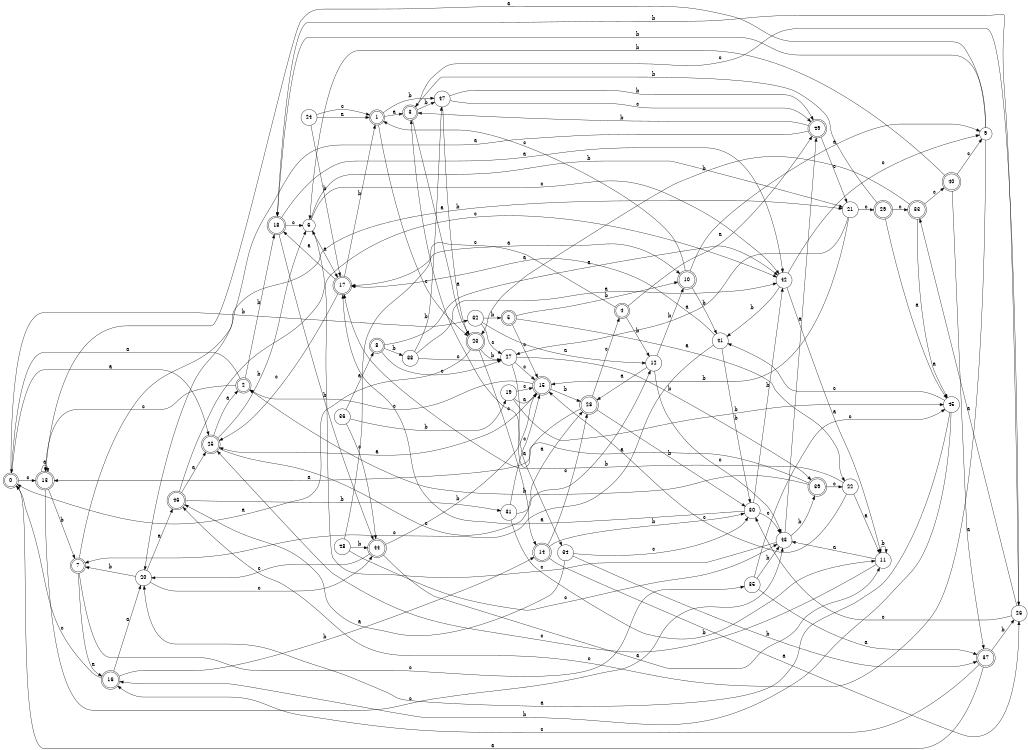 digraph n40_5 {
__start0 [label="" shape="none"];

rankdir=LR;
size="8,5";

s0 [style="rounded,filled", color="black", fillcolor="white" shape="doublecircle", label="0"];
s1 [style="rounded,filled", color="black", fillcolor="white" shape="doublecircle", label="1"];
s2 [style="rounded,filled", color="black", fillcolor="white" shape="doublecircle", label="2"];
s3 [style="rounded,filled", color="black", fillcolor="white" shape="doublecircle", label="3"];
s4 [style="rounded,filled", color="black", fillcolor="white" shape="doublecircle", label="4"];
s5 [style="rounded,filled", color="black", fillcolor="white" shape="doublecircle", label="5"];
s6 [style="filled", color="black", fillcolor="white" shape="circle", label="6"];
s7 [style="rounded,filled", color="black", fillcolor="white" shape="doublecircle", label="7"];
s8 [style="rounded,filled", color="black", fillcolor="white" shape="doublecircle", label="8"];
s9 [style="filled", color="black", fillcolor="white" shape="circle", label="9"];
s10 [style="rounded,filled", color="black", fillcolor="white" shape="doublecircle", label="10"];
s11 [style="filled", color="black", fillcolor="white" shape="circle", label="11"];
s12 [style="filled", color="black", fillcolor="white" shape="circle", label="12"];
s13 [style="rounded,filled", color="black", fillcolor="white" shape="doublecircle", label="13"];
s14 [style="rounded,filled", color="black", fillcolor="white" shape="doublecircle", label="14"];
s15 [style="rounded,filled", color="black", fillcolor="white" shape="doublecircle", label="15"];
s16 [style="rounded,filled", color="black", fillcolor="white" shape="doublecircle", label="16"];
s17 [style="rounded,filled", color="black", fillcolor="white" shape="doublecircle", label="17"];
s18 [style="rounded,filled", color="black", fillcolor="white" shape="doublecircle", label="18"];
s19 [style="filled", color="black", fillcolor="white" shape="circle", label="19"];
s20 [style="filled", color="black", fillcolor="white" shape="circle", label="20"];
s21 [style="filled", color="black", fillcolor="white" shape="circle", label="21"];
s22 [style="filled", color="black", fillcolor="white" shape="circle", label="22"];
s23 [style="rounded,filled", color="black", fillcolor="white" shape="doublecircle", label="23"];
s24 [style="filled", color="black", fillcolor="white" shape="circle", label="24"];
s25 [style="rounded,filled", color="black", fillcolor="white" shape="doublecircle", label="25"];
s26 [style="filled", color="black", fillcolor="white" shape="circle", label="26"];
s27 [style="filled", color="black", fillcolor="white" shape="circle", label="27"];
s28 [style="rounded,filled", color="black", fillcolor="white" shape="doublecircle", label="28"];
s29 [style="rounded,filled", color="black", fillcolor="white" shape="doublecircle", label="29"];
s30 [style="filled", color="black", fillcolor="white" shape="circle", label="30"];
s31 [style="filled", color="black", fillcolor="white" shape="circle", label="31"];
s32 [style="filled", color="black", fillcolor="white" shape="circle", label="32"];
s33 [style="rounded,filled", color="black", fillcolor="white" shape="doublecircle", label="33"];
s34 [style="filled", color="black", fillcolor="white" shape="circle", label="34"];
s35 [style="filled", color="black", fillcolor="white" shape="circle", label="35"];
s36 [style="filled", color="black", fillcolor="white" shape="circle", label="36"];
s37 [style="rounded,filled", color="black", fillcolor="white" shape="doublecircle", label="37"];
s38 [style="filled", color="black", fillcolor="white" shape="circle", label="38"];
s39 [style="rounded,filled", color="black", fillcolor="white" shape="doublecircle", label="39"];
s40 [style="rounded,filled", color="black", fillcolor="white" shape="doublecircle", label="40"];
s41 [style="filled", color="black", fillcolor="white" shape="circle", label="41"];
s42 [style="filled", color="black", fillcolor="white" shape="circle", label="42"];
s43 [style="filled", color="black", fillcolor="white" shape="circle", label="43"];
s44 [style="rounded,filled", color="black", fillcolor="white" shape="doublecircle", label="44"];
s45 [style="filled", color="black", fillcolor="white" shape="circle", label="45"];
s46 [style="rounded,filled", color="black", fillcolor="white" shape="doublecircle", label="46"];
s47 [style="filled", color="black", fillcolor="white" shape="circle", label="47"];
s48 [style="filled", color="black", fillcolor="white" shape="circle", label="48"];
s49 [style="rounded,filled", color="black", fillcolor="white" shape="doublecircle", label="49"];
s0 -> s25 [label="a"];
s0 -> s32 [label="b"];
s0 -> s13 [label="c"];
s1 -> s3 [label="a"];
s1 -> s47 [label="b"];
s1 -> s23 [label="c"];
s2 -> s0 [label="a"];
s2 -> s18 [label="b"];
s2 -> s13 [label="c"];
s3 -> s23 [label="a"];
s3 -> s47 [label="b"];
s3 -> s26 [label="c"];
s4 -> s49 [label="a"];
s4 -> s12 [label="b"];
s4 -> s17 [label="c"];
s5 -> s22 [label="a"];
s5 -> s10 [label="b"];
s5 -> s15 [label="c"];
s6 -> s17 [label="a"];
s6 -> s21 [label="b"];
s6 -> s42 [label="c"];
s7 -> s16 [label="a"];
s7 -> s21 [label="b"];
s7 -> s35 [label="c"];
s8 -> s42 [label="a"];
s8 -> s38 [label="b"];
s8 -> s27 [label="c"];
s9 -> s13 [label="a"];
s9 -> s18 [label="b"];
s9 -> s46 [label="c"];
s10 -> s9 [label="a"];
s10 -> s41 [label="b"];
s10 -> s1 [label="c"];
s11 -> s43 [label="a"];
s11 -> s11 [label="b"];
s11 -> s25 [label="c"];
s12 -> s28 [label="a"];
s12 -> s10 [label="b"];
s12 -> s43 [label="c"];
s13 -> s13 [label="a"];
s13 -> s7 [label="b"];
s13 -> s43 [label="c"];
s14 -> s26 [label="a"];
s14 -> s30 [label="b"];
s14 -> s28 [label="c"];
s15 -> s25 [label="a"];
s15 -> s28 [label="b"];
s15 -> s2 [label="c"];
s16 -> s20 [label="a"];
s16 -> s14 [label="b"];
s16 -> s0 [label="c"];
s17 -> s18 [label="a"];
s17 -> s1 [label="b"];
s17 -> s25 [label="c"];
s18 -> s42 [label="a"];
s18 -> s44 [label="b"];
s18 -> s6 [label="c"];
s19 -> s15 [label="a"];
s19 -> s45 [label="b"];
s19 -> s15 [label="c"];
s20 -> s46 [label="a"];
s20 -> s7 [label="b"];
s20 -> s44 [label="c"];
s21 -> s27 [label="a"];
s21 -> s15 [label="b"];
s21 -> s29 [label="c"];
s22 -> s11 [label="a"];
s22 -> s17 [label="b"];
s22 -> s15 [label="c"];
s23 -> s0 [label="a"];
s23 -> s27 [label="b"];
s23 -> s14 [label="c"];
s24 -> s1 [label="a"];
s24 -> s17 [label="b"];
s24 -> s1 [label="c"];
s25 -> s2 [label="a"];
s25 -> s6 [label="b"];
s25 -> s12 [label="c"];
s26 -> s33 [label="a"];
s26 -> s18 [label="b"];
s26 -> s30 [label="c"];
s27 -> s34 [label="a"];
s27 -> s39 [label="b"];
s27 -> s15 [label="c"];
s28 -> s13 [label="a"];
s28 -> s30 [label="b"];
s28 -> s4 [label="c"];
s29 -> s45 [label="a"];
s29 -> s3 [label="b"];
s29 -> s33 [label="c"];
s30 -> s17 [label="a"];
s30 -> s42 [label="b"];
s30 -> s43 [label="c"];
s31 -> s28 [label="a"];
s31 -> s11 [label="b"];
s31 -> s15 [label="c"];
s32 -> s12 [label="a"];
s32 -> s5 [label="b"];
s32 -> s27 [label="c"];
s33 -> s45 [label="a"];
s33 -> s23 [label="b"];
s33 -> s40 [label="c"];
s34 -> s46 [label="a"];
s34 -> s37 [label="b"];
s34 -> s30 [label="c"];
s35 -> s37 [label="a"];
s35 -> s43 [label="b"];
s35 -> s45 [label="c"];
s36 -> s8 [label="a"];
s36 -> s19 [label="b"];
s36 -> s44 [label="c"];
s37 -> s0 [label="a"];
s37 -> s26 [label="b"];
s37 -> s16 [label="c"];
s38 -> s42 [label="a"];
s38 -> s47 [label="b"];
s38 -> s27 [label="c"];
s39 -> s3 [label="a"];
s39 -> s2 [label="b"];
s39 -> s22 [label="c"];
s40 -> s37 [label="a"];
s40 -> s6 [label="b"];
s40 -> s9 [label="c"];
s41 -> s17 [label="a"];
s41 -> s30 [label="b"];
s41 -> s7 [label="c"];
s42 -> s11 [label="a"];
s42 -> s41 [label="b"];
s42 -> s9 [label="c"];
s43 -> s49 [label="a"];
s43 -> s39 [label="b"];
s43 -> s6 [label="c"];
s44 -> s11 [label="a"];
s44 -> s15 [label="b"];
s44 -> s20 [label="c"];
s45 -> s20 [label="a"];
s45 -> s16 [label="b"];
s45 -> s41 [label="c"];
s46 -> s25 [label="a"];
s46 -> s31 [label="b"];
s46 -> s42 [label="c"];
s47 -> s23 [label="a"];
s47 -> s49 [label="b"];
s47 -> s49 [label="c"];
s48 -> s10 [label="a"];
s48 -> s44 [label="b"];
s48 -> s43 [label="c"];
s49 -> s20 [label="a"];
s49 -> s3 [label="b"];
s49 -> s21 [label="c"];

}